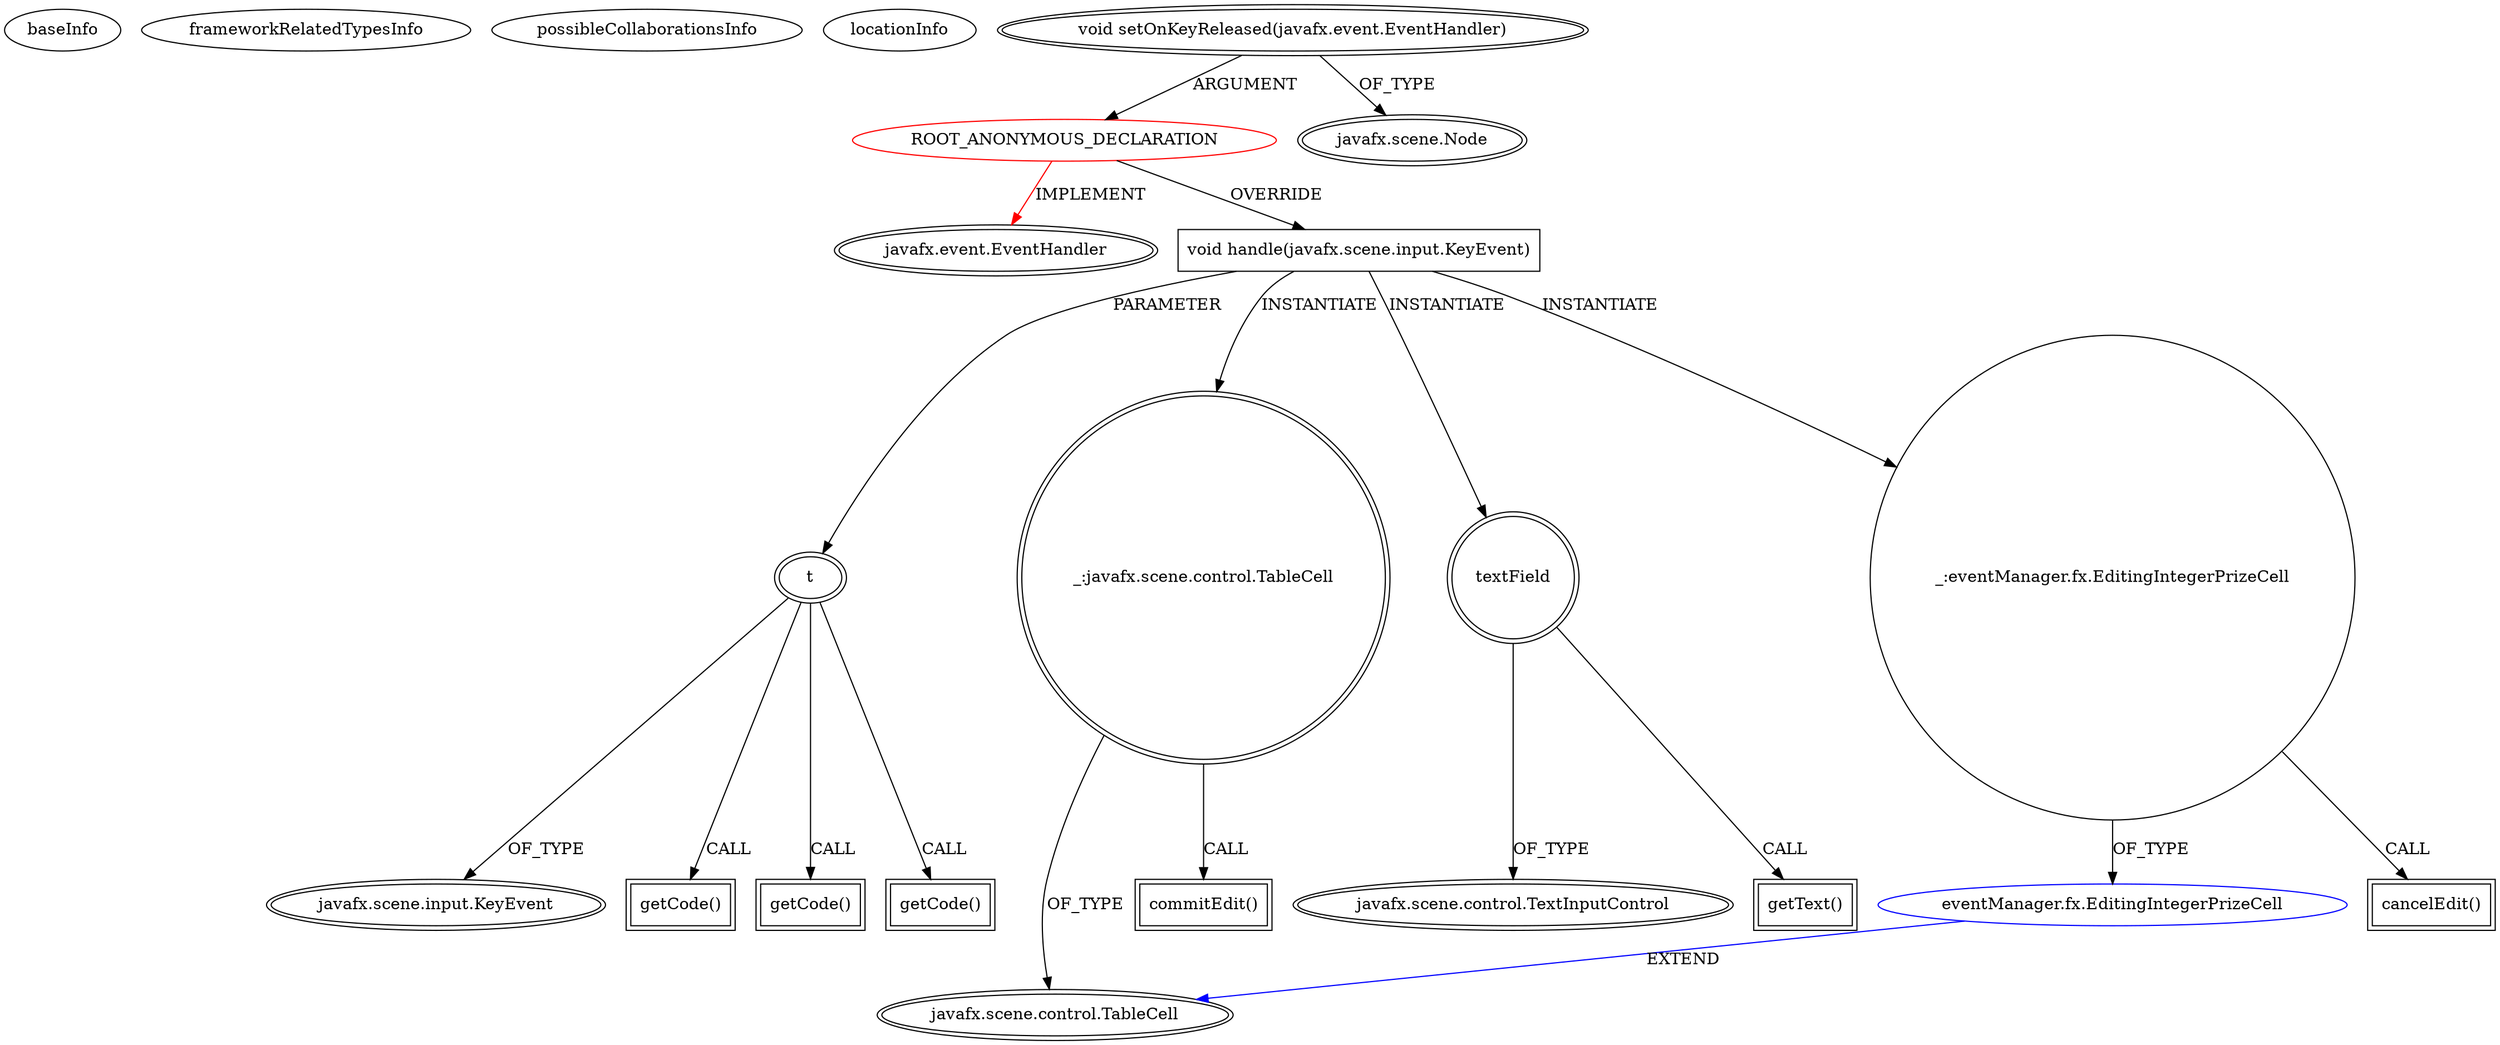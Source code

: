 digraph {
baseInfo[graphId=3042,category="extension_graph",isAnonymous=true,possibleRelation=true]
frameworkRelatedTypesInfo[0="javafx.event.EventHandler"]
possibleCollaborationsInfo[0="3042~OVERRIDING_METHOD_DECLARATION-METHOD_CALL-~javafx.event.EventHandler ~javafx.scene.control.TableCell ~true~false"]
locationInfo[projectName="hock323-eventManager",filePath="/hock323-eventManager/EventManager-master/src/eventManager/fx/EditingIntegerPrizeCell.java",contextSignature="void createTextField()",graphId="3042"]
0[label="ROOT_ANONYMOUS_DECLARATION",vertexType="ROOT_ANONYMOUS_DECLARATION",isFrameworkType=false,color=red]
1[label="javafx.event.EventHandler",vertexType="FRAMEWORK_INTERFACE_TYPE",isFrameworkType=true,peripheries=2]
2[label="void setOnKeyReleased(javafx.event.EventHandler)",vertexType="OUTSIDE_CALL",isFrameworkType=true,peripheries=2]
3[label="javafx.scene.Node",vertexType="FRAMEWORK_CLASS_TYPE",isFrameworkType=true,peripheries=2]
4[label="void handle(javafx.scene.input.KeyEvent)",vertexType="OVERRIDING_METHOD_DECLARATION",isFrameworkType=false,shape=box]
5[label="t",vertexType="PARAMETER_DECLARATION",isFrameworkType=true,peripheries=2]
6[label="javafx.scene.input.KeyEvent",vertexType="FRAMEWORK_CLASS_TYPE",isFrameworkType=true,peripheries=2]
8[label="getCode()",vertexType="INSIDE_CALL",isFrameworkType=true,peripheries=2,shape=box]
10[label="getCode()",vertexType="INSIDE_CALL",isFrameworkType=true,peripheries=2,shape=box]
11[label="_:javafx.scene.control.TableCell",vertexType="VARIABLE_EXPRESION",isFrameworkType=true,peripheries=2,shape=circle]
13[label="javafx.scene.control.TableCell",vertexType="FRAMEWORK_CLASS_TYPE",isFrameworkType=true,peripheries=2]
12[label="commitEdit()",vertexType="INSIDE_CALL",isFrameworkType=true,peripheries=2,shape=box]
14[label="textField",vertexType="VARIABLE_EXPRESION",isFrameworkType=true,peripheries=2,shape=circle]
16[label="javafx.scene.control.TextInputControl",vertexType="FRAMEWORK_CLASS_TYPE",isFrameworkType=true,peripheries=2]
15[label="getText()",vertexType="INSIDE_CALL",isFrameworkType=true,peripheries=2,shape=box]
18[label="getCode()",vertexType="INSIDE_CALL",isFrameworkType=true,peripheries=2,shape=box]
19[label="_:eventManager.fx.EditingIntegerPrizeCell",vertexType="VARIABLE_EXPRESION",isFrameworkType=false,shape=circle]
21[label="eventManager.fx.EditingIntegerPrizeCell",vertexType="REFERENCE_CLIENT_CLASS_DECLARATION",isFrameworkType=false,color=blue]
20[label="cancelEdit()",vertexType="INSIDE_CALL",isFrameworkType=true,peripheries=2,shape=box]
0->1[label="IMPLEMENT",color=red]
2->0[label="ARGUMENT"]
2->3[label="OF_TYPE"]
0->4[label="OVERRIDE"]
5->6[label="OF_TYPE"]
4->5[label="PARAMETER"]
5->8[label="CALL"]
5->10[label="CALL"]
4->11[label="INSTANTIATE"]
11->13[label="OF_TYPE"]
11->12[label="CALL"]
4->14[label="INSTANTIATE"]
14->16[label="OF_TYPE"]
14->15[label="CALL"]
5->18[label="CALL"]
4->19[label="INSTANTIATE"]
21->13[label="EXTEND",color=blue]
19->21[label="OF_TYPE"]
19->20[label="CALL"]
}

